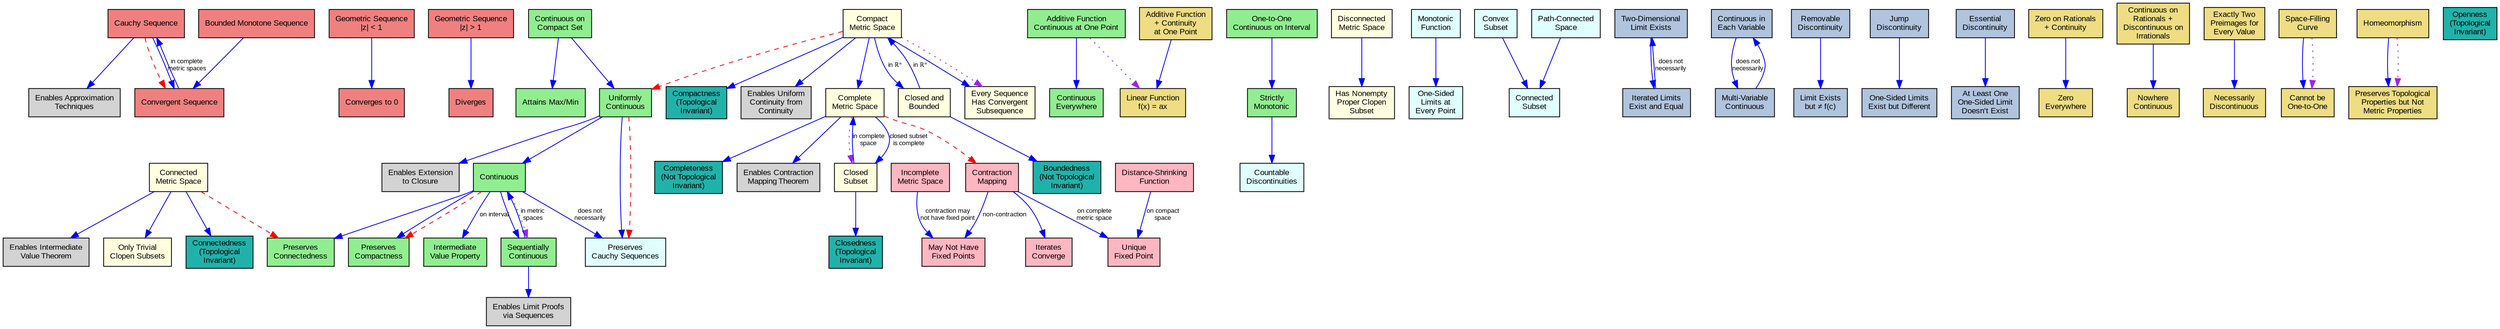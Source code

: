 digraph Chapter4Relationships {
    // Graph settings
    rankdir=TB;
    node [shape=box, style=filled, fontname="Arial", fontsize=10];
    edge [fontname="Arial", fontsize=8, color=blue];
    
    // Color scheme - different colors for different types of concepts
    node [fillcolor=lightblue];
    
    // Sequences and Convergence
    cauchy [label="Cauchy Sequence", fillcolor=lightcoral];
    convergent [label="Convergent Sequence", fillcolor=lightcoral];
    bounded_monotone [label="Bounded Monotone Sequence", fillcolor=lightcoral];
    geometric_lt1 [label="Geometric Sequence\n|z| < 1", fillcolor=lightcoral];
    geometric_gt1 [label="Geometric Sequence\n|z| > 1", fillcolor=lightcoral];
    converges_to_0 [label="Converges to 0", fillcolor=lightcoral];
    diverges [label="Diverges", fillcolor=lightcoral];
    
    // Continuity Relationships
    uniform_continuous [label="Uniformly\nContinuous", fillcolor=lightgreen];
    continuous [label="Continuous", fillcolor=lightgreen];
    seq_continuous [label="Sequentially\nContinuous", fillcolor=lightgreen];
    compact_continuous [label="Continuous on\nCompact Set", fillcolor=lightgreen];
    additive_continuous [label="Additive Function\nContinuous at One Point", fillcolor=lightgreen];
    continuous_everywhere [label="Continuous\nEverywhere", fillcolor=lightgreen];
    preserves_connected [label="Preserves\nConnectedness", fillcolor=lightgreen];
    preserves_compact [label="Preserves\nCompactness", fillcolor=lightgreen];
    attains_extrema [label="Attains Max/Min", fillcolor=lightgreen];
    intermediate_value [label="Intermediate\nValue Property", fillcolor=lightgreen];
    one_to_one_continuous [label="One-to-One\nContinuous on Interval", fillcolor=lightgreen];
    strictly_monotonic [label="Strictly\nMonotonic", fillcolor=lightgreen];
    
    // Metric Space Properties
    compact [label="Compact\nMetric Space", fillcolor=lightyellow];
    complete [label="Complete\nMetric Space", fillcolor=lightyellow];
    closed [label="Closed\nSubset", fillcolor=lightyellow];
    closed_bounded [label="Closed and\nBounded", fillcolor=lightyellow];
    connected_space [label="Connected\nMetric Space", fillcolor=lightyellow];
    disconnected_space [label="Disconnected\nMetric Space", fillcolor=lightyellow];
    convergent_subseq [label="Every Sequence\nHas Convergent\nSubsequence", fillcolor=lightyellow];
    clopen_only_trivial [label="Only Trivial\nClopen Subsets", fillcolor=lightyellow];
    has_clopen [label="Has Nonempty\nProper Clopen\nSubset", fillcolor=lightyellow];
    
    // Function Properties
    preserves_cauchy [label="Preserves\nCauchy Sequences", fillcolor=lightcyan];
    countable_discontinuities [label="Countable\nDiscontinuities", fillcolor=lightcyan];
    one_sided_limits [label="One-Sided\nLimits at\nEvery Point", fillcolor=lightcyan];
    convex [label="Convex\nSubset", fillcolor=lightcyan];
    path_connected [label="Path-Connected\nSpace", fillcolor=lightcyan];
    connected_subset [label="Connected\nSubset", fillcolor=lightcyan];
    monotonic [label="Monotonic\nFunction", fillcolor=lightcyan];
    
    // Fixed Point Theory
    contraction [label="Contraction\nMapping", fillcolor=lightpink];
    distance_shrinking [label="Distance-Shrinking\nFunction", fillcolor=lightpink];
    unique_fixed_point [label="Unique\nFixed Point", fillcolor=lightpink];
    iterates_converge [label="Iterates\nConverge", fillcolor=lightpink];
    no_fixed_points [label="May Not Have\nFixed Points", fillcolor=lightpink];
    incomplete_space [label="Incomplete\nMetric Space", fillcolor=lightpink];
    
    // Limits and Discontinuities
    two_dim_limit [label="Two-Dimensional\nLimit Exists", fillcolor=lightsteelblue];
    iterated_limits [label="Iterated Limits\nExist and Equal", fillcolor=lightsteelblue];
    separate_continuous [label="Continuous in\nEach Variable", fillcolor=lightsteelblue];
    multi_continuous [label="Multi-Variable\nContinuous", fillcolor=lightsteelblue];
    removable_discontinuity [label="Removable\nDiscontinuity", fillcolor=lightsteelblue];
    jump_discontinuity [label="Jump\nDiscontinuity", fillcolor=lightsteelblue];
    essential_discontinuity [label="Essential\nDiscontinuity", fillcolor=lightsteelblue];
    limit_exists [label="Limit Exists\nbut ≠ f(c)", fillcolor=lightsteelblue];
    one_sided_differ [label="One-Sided Limits\nExist but Different", fillcolor=lightsteelblue];
    no_one_sided [label="At Least One\nOne-Sided Limit\nDoesn't Exist", fillcolor=lightsteelblue];
    
    // Special Functions
    additive_plus_continuous [label="Additive Function\n+ Continuity\nat One Point", fillcolor=lightgoldenrod];
    zero_on_rationals [label="Zero on Rationals\n+ Continuity", fillcolor=lightgoldenrod];
    continuous_rationals [label="Continuous on\nRationals +\nDiscontinuous on\nIrrationals", fillcolor=lightgoldenrod];
    two_preimages [label="Exactly Two\nPreimages for\nEvery Value", fillcolor=lightgoldenrod];
    space_filling [label="Space-Filling\nCurve", fillcolor=lightgoldenrod];
    homeomorphism [label="Homeomorphism", fillcolor=lightgoldenrod];
    linear_function [label="Linear Function\nf(x) = ax", fillcolor=lightgoldenrod];
    zero_everywhere [label="Zero\nEverywhere", fillcolor=lightgoldenrod];
    nowhere_continuous [label="Nowhere\nContinuous", fillcolor=lightgoldenrod];
    necessarily_discontinuous [label="Necessarily\nDiscontinuous", fillcolor=lightgoldenrod];
    not_one_to_one [label="Cannot be\nOne-to-One", fillcolor=lightgoldenrod];
    preserves_topological [label="Preserves Topological\nProperties but Not\nMetric Properties", fillcolor=lightgoldenrod];
    
    // Topological Invariants
    connectedness_invariant [label="Connectedness\n(Topological\nInvariant)", fillcolor=lightseagreen];
    compactness_invariant [label="Compactness\n(Topological\nInvariant)", fillcolor=lightseagreen];
    completeness_not_invariant [label="Completeness\n(Not Topological\nInvariant)", fillcolor=lightseagreen];
    boundedness_not_invariant [label="Boundedness\n(Not Topological\nInvariant)", fillcolor=lightseagreen];
    openness_invariant [label="Openness\n(Topological\nInvariant)", fillcolor=lightseagreen];
    closedness_invariant [label="Closedness\n(Topological\nInvariant)", fillcolor=lightseagreen];
    
    // Practical Implications
    enables_extension [label="Enables Extension\nto Closure", fillcolor=lightgray];
    enables_uniform [label="Enables Uniform\nContinuity from\nContinuity", fillcolor=lightgray];
    enables_ivt [label="Enables Intermediate\nValue Theorem", fillcolor=lightgray];
    enables_contraction [label="Enables Contraction\nMapping Theorem", fillcolor=lightgray];
    enables_approximation [label="Enables Approximation\nTechniques", fillcolor=lightgray];
    enables_sequence_proofs [label="Enables Limit Proofs\nvia Sequences", fillcolor=lightgray];
    
    // Relationships - Sequences and Convergence
    cauchy -> convergent [label="in complete\nmetric spaces"];
    bounded_monotone -> convergent;
    convergent -> cauchy;
    geometric_lt1 -> converges_to_0;
    geometric_gt1 -> diverges;
    
    // Relationships - Continuity
    uniform_continuous -> continuous;
    compact_continuous -> uniform_continuous;
    continuous -> seq_continuous;
    seq_continuous -> continuous [label="in metric\nspaces"];
    additive_continuous -> continuous_everywhere;
    continuous -> preserves_connected;
    continuous -> preserves_compact;
    compact_continuous -> attains_extrema;
    continuous -> intermediate_value [label="on interval"];
    one_to_one_continuous -> strictly_monotonic;
    
    // Relationships - Metric Space Properties
    compact -> convergent_subseq;
    compact -> complete;
    complete -> closed [label="closed subset\nis complete"];
    closed -> complete [label="in complete\nspace"];
    closed_bounded -> compact [label="in ℝⁿ"];
    compact -> closed_bounded [label="in ℝⁿ"];
    connected_space -> clopen_only_trivial;
    disconnected_space -> has_clopen;
    
    // Relationships - Function Properties
    uniform_continuous -> preserves_cauchy;
    continuous -> preserves_cauchy [label="does not\nnecessarily"];
    strictly_monotonic -> countable_discontinuities;
    monotonic -> one_sided_limits;
    convex -> connected_subset;
    path_connected -> connected_subset;
    
    // Relationships - Fixed Point Theory
    contraction -> unique_fixed_point [label="on complete\nmetric space"];
    distance_shrinking -> unique_fixed_point [label="on compact\nspace"];
    contraction -> iterates_converge;
    contraction -> no_fixed_points [label="non-contraction"];
    incomplete_space -> no_fixed_points [label="contraction may\nnot have fixed point"];
    
    // Relationships - Limits and Discontinuities
    two_dim_limit -> iterated_limits;
    iterated_limits -> two_dim_limit [label="does not\nnecessarily"];
    separate_continuous -> multi_continuous [label="does not\nnecessarily"];
    multi_continuous -> separate_continuous;
    removable_discontinuity -> limit_exists;
    jump_discontinuity -> one_sided_differ;
    essential_discontinuity -> no_one_sided;
    
    // Relationships - Special Functions
    additive_plus_continuous -> linear_function;
    zero_on_rationals -> zero_everywhere;
    continuous_rationals -> nowhere_continuous;
    two_preimages -> necessarily_discontinuous;
    space_filling -> not_one_to_one;
    homeomorphism -> preserves_topological;
    
    // Relationships - Topological Invariants
    connected_space -> connectedness_invariant;
    compact -> compactness_invariant;
    complete -> completeness_not_invariant;
    closed_bounded -> boundedness_not_invariant;
    closed -> closedness_invariant;
    
    // Relationships - Practical Implications
    uniform_continuous -> enables_extension;
    compact -> enables_uniform;
    connected_space -> enables_ivt;
    complete -> enables_contraction;
    cauchy -> enables_approximation;
    seq_continuous -> enables_sequence_proofs;
    
    // Cross-concept relationships
    edge [color=red, style=dashed];
    
    // Key cross-connections
    compact -> uniform_continuous;
    complete -> contraction;
    connected_space -> preserves_connected;
    continuous -> preserves_compact;
    cauchy -> convergent;
    uniform_continuous -> preserves_cauchy;
    
    // Additional important relationships
    edge [color=purple, style=dotted];
    
    compact -> convergent_subseq;
    complete -> closed;
    continuous -> seq_continuous;
    additive_continuous -> linear_function;
    space_filling -> not_one_to_one;
    homeomorphism -> preserves_topological;
}
